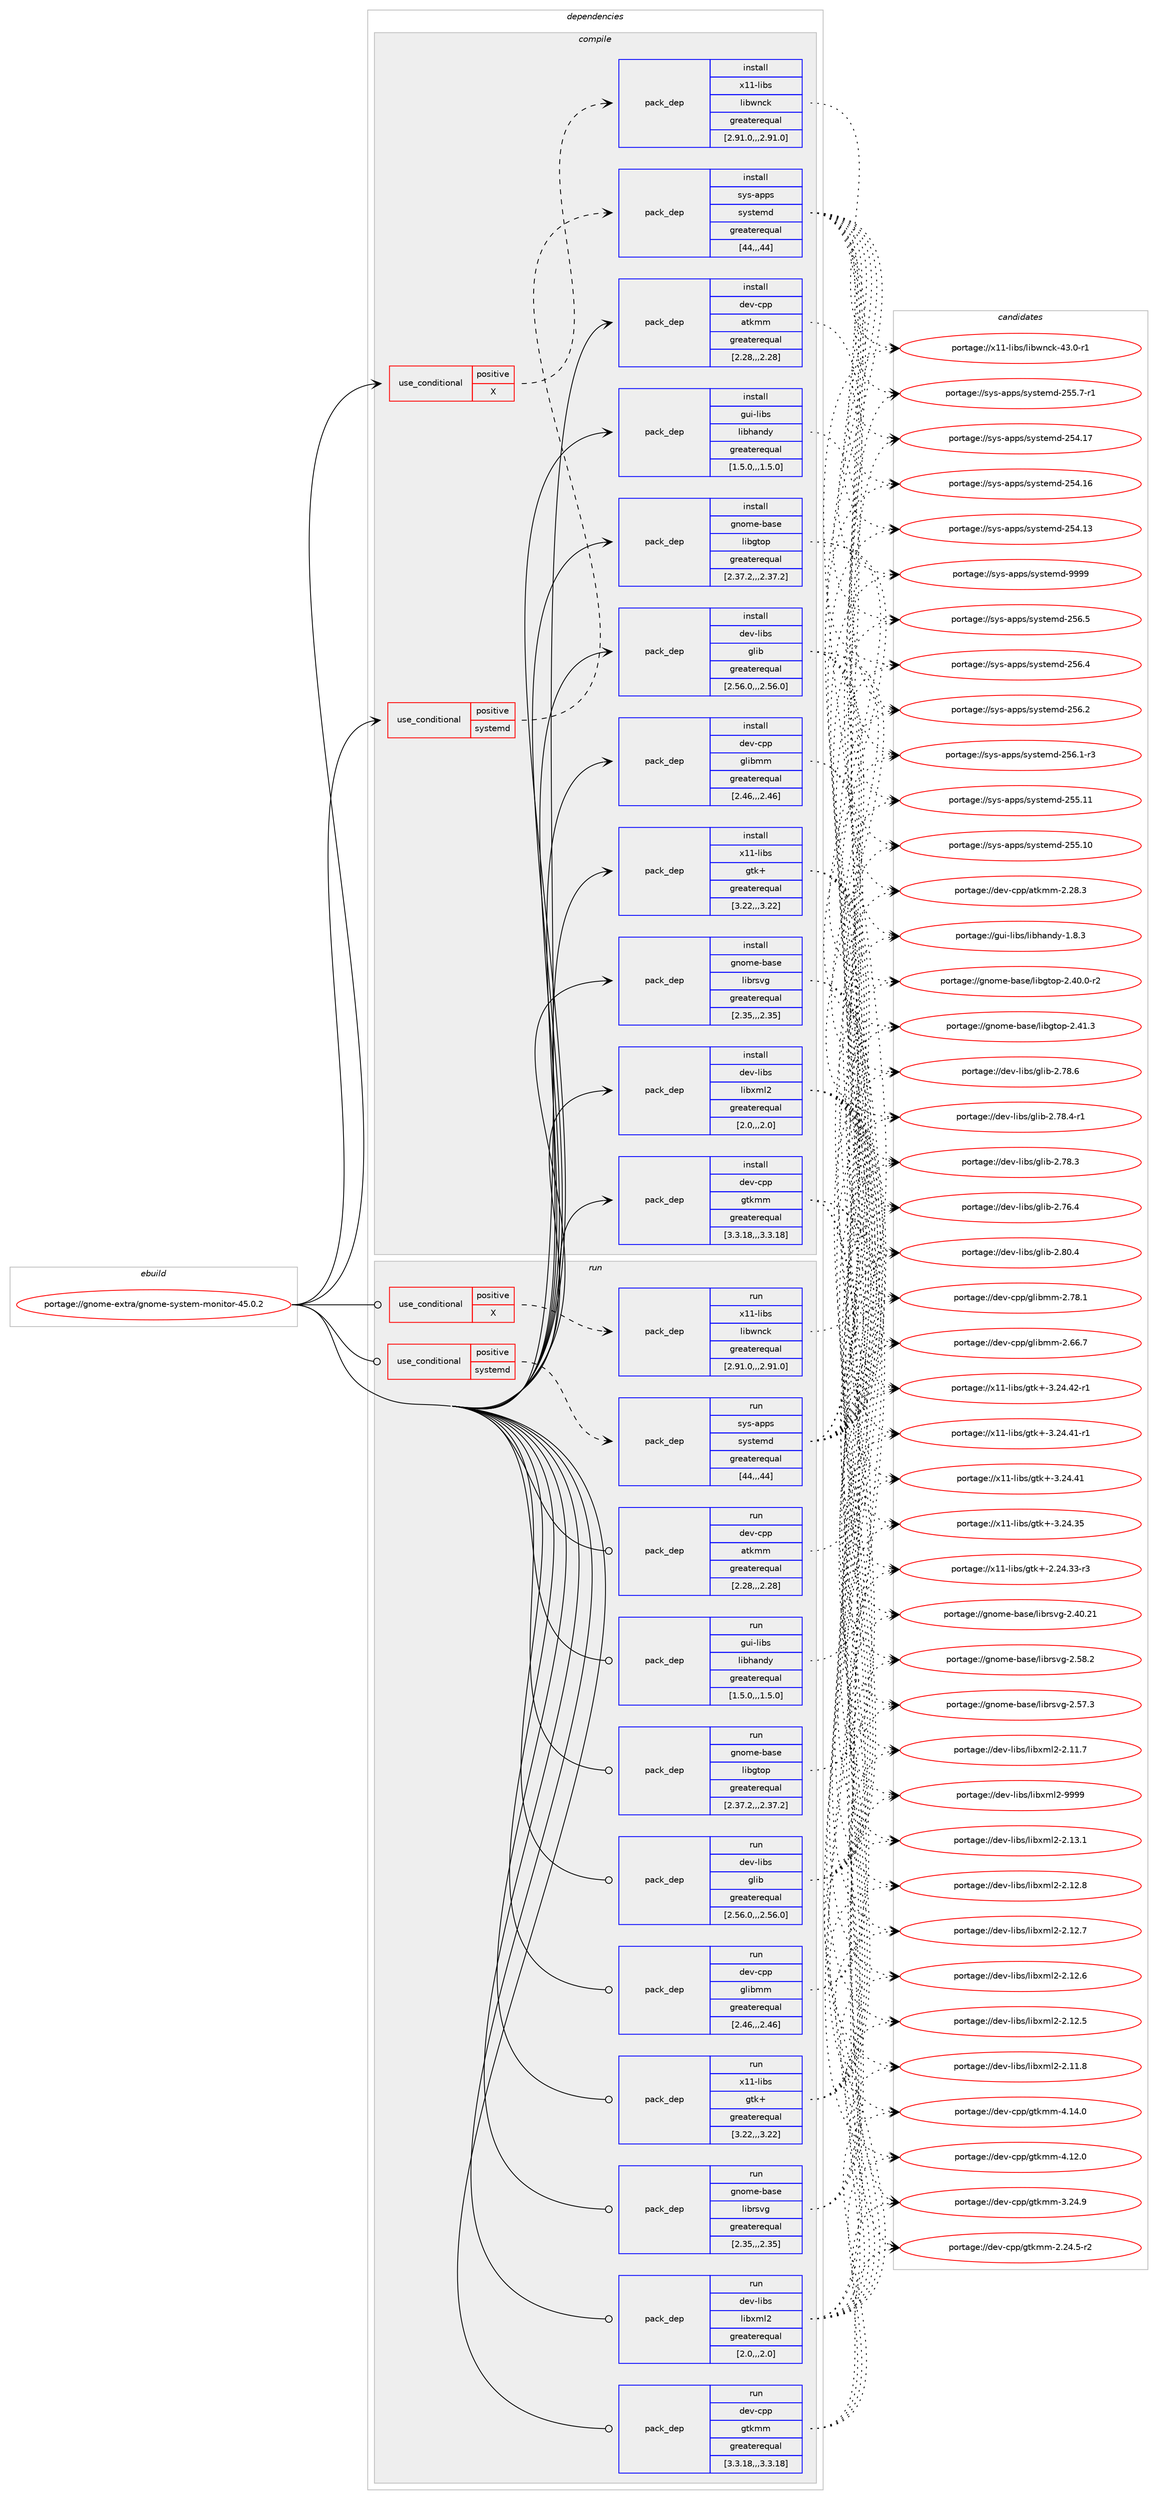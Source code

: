 digraph prolog {

# *************
# Graph options
# *************

newrank=true;
concentrate=true;
compound=true;
graph [rankdir=LR,fontname=Helvetica,fontsize=10,ranksep=1.5];#, ranksep=2.5, nodesep=0.2];
edge  [arrowhead=vee];
node  [fontname=Helvetica,fontsize=10];

# **********
# The ebuild
# **********

subgraph cluster_leftcol {
color=gray;
label=<<i>ebuild</i>>;
id [label="portage://gnome-extra/gnome-system-monitor-45.0.2", color=red, width=4, href="../gnome-extra/gnome-system-monitor-45.0.2.svg"];
}

# ****************
# The dependencies
# ****************

subgraph cluster_midcol {
color=gray;
label=<<i>dependencies</i>>;
subgraph cluster_compile {
fillcolor="#eeeeee";
style=filled;
label=<<i>compile</i>>;
subgraph cond197338 {
dependency737874 [label=<<TABLE BORDER="0" CELLBORDER="1" CELLSPACING="0" CELLPADDING="4"><TR><TD ROWSPAN="3" CELLPADDING="10">use_conditional</TD></TR><TR><TD>positive</TD></TR><TR><TD>X</TD></TR></TABLE>>, shape=none, color=red];
subgraph pack535416 {
dependency737875 [label=<<TABLE BORDER="0" CELLBORDER="1" CELLSPACING="0" CELLPADDING="4" WIDTH="220"><TR><TD ROWSPAN="6" CELLPADDING="30">pack_dep</TD></TR><TR><TD WIDTH="110">install</TD></TR><TR><TD>x11-libs</TD></TR><TR><TD>libwnck</TD></TR><TR><TD>greaterequal</TD></TR><TR><TD>[2.91.0,,,2.91.0]</TD></TR></TABLE>>, shape=none, color=blue];
}
dependency737874:e -> dependency737875:w [weight=20,style="dashed",arrowhead="vee"];
}
id:e -> dependency737874:w [weight=20,style="solid",arrowhead="vee"];
subgraph cond197339 {
dependency737876 [label=<<TABLE BORDER="0" CELLBORDER="1" CELLSPACING="0" CELLPADDING="4"><TR><TD ROWSPAN="3" CELLPADDING="10">use_conditional</TD></TR><TR><TD>positive</TD></TR><TR><TD>systemd</TD></TR></TABLE>>, shape=none, color=red];
subgraph pack535417 {
dependency737877 [label=<<TABLE BORDER="0" CELLBORDER="1" CELLSPACING="0" CELLPADDING="4" WIDTH="220"><TR><TD ROWSPAN="6" CELLPADDING="30">pack_dep</TD></TR><TR><TD WIDTH="110">install</TD></TR><TR><TD>sys-apps</TD></TR><TR><TD>systemd</TD></TR><TR><TD>greaterequal</TD></TR><TR><TD>[44,,,44]</TD></TR></TABLE>>, shape=none, color=blue];
}
dependency737876:e -> dependency737877:w [weight=20,style="dashed",arrowhead="vee"];
}
id:e -> dependency737876:w [weight=20,style="solid",arrowhead="vee"];
subgraph pack535418 {
dependency737878 [label=<<TABLE BORDER="0" CELLBORDER="1" CELLSPACING="0" CELLPADDING="4" WIDTH="220"><TR><TD ROWSPAN="6" CELLPADDING="30">pack_dep</TD></TR><TR><TD WIDTH="110">install</TD></TR><TR><TD>dev-cpp</TD></TR><TR><TD>atkmm</TD></TR><TR><TD>greaterequal</TD></TR><TR><TD>[2.28,,,2.28]</TD></TR></TABLE>>, shape=none, color=blue];
}
id:e -> dependency737878:w [weight=20,style="solid",arrowhead="vee"];
subgraph pack535419 {
dependency737879 [label=<<TABLE BORDER="0" CELLBORDER="1" CELLSPACING="0" CELLPADDING="4" WIDTH="220"><TR><TD ROWSPAN="6" CELLPADDING="30">pack_dep</TD></TR><TR><TD WIDTH="110">install</TD></TR><TR><TD>dev-cpp</TD></TR><TR><TD>glibmm</TD></TR><TR><TD>greaterequal</TD></TR><TR><TD>[2.46,,,2.46]</TD></TR></TABLE>>, shape=none, color=blue];
}
id:e -> dependency737879:w [weight=20,style="solid",arrowhead="vee"];
subgraph pack535420 {
dependency737880 [label=<<TABLE BORDER="0" CELLBORDER="1" CELLSPACING="0" CELLPADDING="4" WIDTH="220"><TR><TD ROWSPAN="6" CELLPADDING="30">pack_dep</TD></TR><TR><TD WIDTH="110">install</TD></TR><TR><TD>dev-cpp</TD></TR><TR><TD>gtkmm</TD></TR><TR><TD>greaterequal</TD></TR><TR><TD>[3.3.18,,,3.3.18]</TD></TR></TABLE>>, shape=none, color=blue];
}
id:e -> dependency737880:w [weight=20,style="solid",arrowhead="vee"];
subgraph pack535421 {
dependency737881 [label=<<TABLE BORDER="0" CELLBORDER="1" CELLSPACING="0" CELLPADDING="4" WIDTH="220"><TR><TD ROWSPAN="6" CELLPADDING="30">pack_dep</TD></TR><TR><TD WIDTH="110">install</TD></TR><TR><TD>dev-libs</TD></TR><TR><TD>glib</TD></TR><TR><TD>greaterequal</TD></TR><TR><TD>[2.56.0,,,2.56.0]</TD></TR></TABLE>>, shape=none, color=blue];
}
id:e -> dependency737881:w [weight=20,style="solid",arrowhead="vee"];
subgraph pack535422 {
dependency737882 [label=<<TABLE BORDER="0" CELLBORDER="1" CELLSPACING="0" CELLPADDING="4" WIDTH="220"><TR><TD ROWSPAN="6" CELLPADDING="30">pack_dep</TD></TR><TR><TD WIDTH="110">install</TD></TR><TR><TD>dev-libs</TD></TR><TR><TD>libxml2</TD></TR><TR><TD>greaterequal</TD></TR><TR><TD>[2.0,,,2.0]</TD></TR></TABLE>>, shape=none, color=blue];
}
id:e -> dependency737882:w [weight=20,style="solid",arrowhead="vee"];
subgraph pack535423 {
dependency737883 [label=<<TABLE BORDER="0" CELLBORDER="1" CELLSPACING="0" CELLPADDING="4" WIDTH="220"><TR><TD ROWSPAN="6" CELLPADDING="30">pack_dep</TD></TR><TR><TD WIDTH="110">install</TD></TR><TR><TD>gnome-base</TD></TR><TR><TD>libgtop</TD></TR><TR><TD>greaterequal</TD></TR><TR><TD>[2.37.2,,,2.37.2]</TD></TR></TABLE>>, shape=none, color=blue];
}
id:e -> dependency737883:w [weight=20,style="solid",arrowhead="vee"];
subgraph pack535424 {
dependency737884 [label=<<TABLE BORDER="0" CELLBORDER="1" CELLSPACING="0" CELLPADDING="4" WIDTH="220"><TR><TD ROWSPAN="6" CELLPADDING="30">pack_dep</TD></TR><TR><TD WIDTH="110">install</TD></TR><TR><TD>gnome-base</TD></TR><TR><TD>librsvg</TD></TR><TR><TD>greaterequal</TD></TR><TR><TD>[2.35,,,2.35]</TD></TR></TABLE>>, shape=none, color=blue];
}
id:e -> dependency737884:w [weight=20,style="solid",arrowhead="vee"];
subgraph pack535425 {
dependency737885 [label=<<TABLE BORDER="0" CELLBORDER="1" CELLSPACING="0" CELLPADDING="4" WIDTH="220"><TR><TD ROWSPAN="6" CELLPADDING="30">pack_dep</TD></TR><TR><TD WIDTH="110">install</TD></TR><TR><TD>gui-libs</TD></TR><TR><TD>libhandy</TD></TR><TR><TD>greaterequal</TD></TR><TR><TD>[1.5.0,,,1.5.0]</TD></TR></TABLE>>, shape=none, color=blue];
}
id:e -> dependency737885:w [weight=20,style="solid",arrowhead="vee"];
subgraph pack535426 {
dependency737886 [label=<<TABLE BORDER="0" CELLBORDER="1" CELLSPACING="0" CELLPADDING="4" WIDTH="220"><TR><TD ROWSPAN="6" CELLPADDING="30">pack_dep</TD></TR><TR><TD WIDTH="110">install</TD></TR><TR><TD>x11-libs</TD></TR><TR><TD>gtk+</TD></TR><TR><TD>greaterequal</TD></TR><TR><TD>[3.22,,,3.22]</TD></TR></TABLE>>, shape=none, color=blue];
}
id:e -> dependency737886:w [weight=20,style="solid",arrowhead="vee"];
}
subgraph cluster_compileandrun {
fillcolor="#eeeeee";
style=filled;
label=<<i>compile and run</i>>;
}
subgraph cluster_run {
fillcolor="#eeeeee";
style=filled;
label=<<i>run</i>>;
subgraph cond197340 {
dependency737887 [label=<<TABLE BORDER="0" CELLBORDER="1" CELLSPACING="0" CELLPADDING="4"><TR><TD ROWSPAN="3" CELLPADDING="10">use_conditional</TD></TR><TR><TD>positive</TD></TR><TR><TD>X</TD></TR></TABLE>>, shape=none, color=red];
subgraph pack535427 {
dependency737888 [label=<<TABLE BORDER="0" CELLBORDER="1" CELLSPACING="0" CELLPADDING="4" WIDTH="220"><TR><TD ROWSPAN="6" CELLPADDING="30">pack_dep</TD></TR><TR><TD WIDTH="110">run</TD></TR><TR><TD>x11-libs</TD></TR><TR><TD>libwnck</TD></TR><TR><TD>greaterequal</TD></TR><TR><TD>[2.91.0,,,2.91.0]</TD></TR></TABLE>>, shape=none, color=blue];
}
dependency737887:e -> dependency737888:w [weight=20,style="dashed",arrowhead="vee"];
}
id:e -> dependency737887:w [weight=20,style="solid",arrowhead="odot"];
subgraph cond197341 {
dependency737889 [label=<<TABLE BORDER="0" CELLBORDER="1" CELLSPACING="0" CELLPADDING="4"><TR><TD ROWSPAN="3" CELLPADDING="10">use_conditional</TD></TR><TR><TD>positive</TD></TR><TR><TD>systemd</TD></TR></TABLE>>, shape=none, color=red];
subgraph pack535428 {
dependency737890 [label=<<TABLE BORDER="0" CELLBORDER="1" CELLSPACING="0" CELLPADDING="4" WIDTH="220"><TR><TD ROWSPAN="6" CELLPADDING="30">pack_dep</TD></TR><TR><TD WIDTH="110">run</TD></TR><TR><TD>sys-apps</TD></TR><TR><TD>systemd</TD></TR><TR><TD>greaterequal</TD></TR><TR><TD>[44,,,44]</TD></TR></TABLE>>, shape=none, color=blue];
}
dependency737889:e -> dependency737890:w [weight=20,style="dashed",arrowhead="vee"];
}
id:e -> dependency737889:w [weight=20,style="solid",arrowhead="odot"];
subgraph pack535429 {
dependency737891 [label=<<TABLE BORDER="0" CELLBORDER="1" CELLSPACING="0" CELLPADDING="4" WIDTH="220"><TR><TD ROWSPAN="6" CELLPADDING="30">pack_dep</TD></TR><TR><TD WIDTH="110">run</TD></TR><TR><TD>dev-cpp</TD></TR><TR><TD>atkmm</TD></TR><TR><TD>greaterequal</TD></TR><TR><TD>[2.28,,,2.28]</TD></TR></TABLE>>, shape=none, color=blue];
}
id:e -> dependency737891:w [weight=20,style="solid",arrowhead="odot"];
subgraph pack535430 {
dependency737892 [label=<<TABLE BORDER="0" CELLBORDER="1" CELLSPACING="0" CELLPADDING="4" WIDTH="220"><TR><TD ROWSPAN="6" CELLPADDING="30">pack_dep</TD></TR><TR><TD WIDTH="110">run</TD></TR><TR><TD>dev-cpp</TD></TR><TR><TD>glibmm</TD></TR><TR><TD>greaterequal</TD></TR><TR><TD>[2.46,,,2.46]</TD></TR></TABLE>>, shape=none, color=blue];
}
id:e -> dependency737892:w [weight=20,style="solid",arrowhead="odot"];
subgraph pack535431 {
dependency737893 [label=<<TABLE BORDER="0" CELLBORDER="1" CELLSPACING="0" CELLPADDING="4" WIDTH="220"><TR><TD ROWSPAN="6" CELLPADDING="30">pack_dep</TD></TR><TR><TD WIDTH="110">run</TD></TR><TR><TD>dev-cpp</TD></TR><TR><TD>gtkmm</TD></TR><TR><TD>greaterequal</TD></TR><TR><TD>[3.3.18,,,3.3.18]</TD></TR></TABLE>>, shape=none, color=blue];
}
id:e -> dependency737893:w [weight=20,style="solid",arrowhead="odot"];
subgraph pack535432 {
dependency737894 [label=<<TABLE BORDER="0" CELLBORDER="1" CELLSPACING="0" CELLPADDING="4" WIDTH="220"><TR><TD ROWSPAN="6" CELLPADDING="30">pack_dep</TD></TR><TR><TD WIDTH="110">run</TD></TR><TR><TD>dev-libs</TD></TR><TR><TD>glib</TD></TR><TR><TD>greaterequal</TD></TR><TR><TD>[2.56.0,,,2.56.0]</TD></TR></TABLE>>, shape=none, color=blue];
}
id:e -> dependency737894:w [weight=20,style="solid",arrowhead="odot"];
subgraph pack535433 {
dependency737895 [label=<<TABLE BORDER="0" CELLBORDER="1" CELLSPACING="0" CELLPADDING="4" WIDTH="220"><TR><TD ROWSPAN="6" CELLPADDING="30">pack_dep</TD></TR><TR><TD WIDTH="110">run</TD></TR><TR><TD>dev-libs</TD></TR><TR><TD>libxml2</TD></TR><TR><TD>greaterequal</TD></TR><TR><TD>[2.0,,,2.0]</TD></TR></TABLE>>, shape=none, color=blue];
}
id:e -> dependency737895:w [weight=20,style="solid",arrowhead="odot"];
subgraph pack535434 {
dependency737896 [label=<<TABLE BORDER="0" CELLBORDER="1" CELLSPACING="0" CELLPADDING="4" WIDTH="220"><TR><TD ROWSPAN="6" CELLPADDING="30">pack_dep</TD></TR><TR><TD WIDTH="110">run</TD></TR><TR><TD>gnome-base</TD></TR><TR><TD>libgtop</TD></TR><TR><TD>greaterequal</TD></TR><TR><TD>[2.37.2,,,2.37.2]</TD></TR></TABLE>>, shape=none, color=blue];
}
id:e -> dependency737896:w [weight=20,style="solid",arrowhead="odot"];
subgraph pack535435 {
dependency737897 [label=<<TABLE BORDER="0" CELLBORDER="1" CELLSPACING="0" CELLPADDING="4" WIDTH="220"><TR><TD ROWSPAN="6" CELLPADDING="30">pack_dep</TD></TR><TR><TD WIDTH="110">run</TD></TR><TR><TD>gnome-base</TD></TR><TR><TD>librsvg</TD></TR><TR><TD>greaterequal</TD></TR><TR><TD>[2.35,,,2.35]</TD></TR></TABLE>>, shape=none, color=blue];
}
id:e -> dependency737897:w [weight=20,style="solid",arrowhead="odot"];
subgraph pack535436 {
dependency737898 [label=<<TABLE BORDER="0" CELLBORDER="1" CELLSPACING="0" CELLPADDING="4" WIDTH="220"><TR><TD ROWSPAN="6" CELLPADDING="30">pack_dep</TD></TR><TR><TD WIDTH="110">run</TD></TR><TR><TD>gui-libs</TD></TR><TR><TD>libhandy</TD></TR><TR><TD>greaterequal</TD></TR><TR><TD>[1.5.0,,,1.5.0]</TD></TR></TABLE>>, shape=none, color=blue];
}
id:e -> dependency737898:w [weight=20,style="solid",arrowhead="odot"];
subgraph pack535437 {
dependency737899 [label=<<TABLE BORDER="0" CELLBORDER="1" CELLSPACING="0" CELLPADDING="4" WIDTH="220"><TR><TD ROWSPAN="6" CELLPADDING="30">pack_dep</TD></TR><TR><TD WIDTH="110">run</TD></TR><TR><TD>x11-libs</TD></TR><TR><TD>gtk+</TD></TR><TR><TD>greaterequal</TD></TR><TR><TD>[3.22,,,3.22]</TD></TR></TABLE>>, shape=none, color=blue];
}
id:e -> dependency737899:w [weight=20,style="solid",arrowhead="odot"];
}
}

# **************
# The candidates
# **************

subgraph cluster_choices {
rank=same;
color=gray;
label=<<i>candidates</i>>;

subgraph choice535416 {
color=black;
nodesep=1;
choice1204949451081059811547108105981191109910745525146484511449 [label="portage://x11-libs/libwnck-43.0-r1", color=red, width=4,href="../x11-libs/libwnck-43.0-r1.svg"];
dependency737875:e -> choice1204949451081059811547108105981191109910745525146484511449:w [style=dotted,weight="100"];
}
subgraph choice535417 {
color=black;
nodesep=1;
choice1151211154597112112115471151211151161011091004557575757 [label="portage://sys-apps/systemd-9999", color=red, width=4,href="../sys-apps/systemd-9999.svg"];
choice115121115459711211211547115121115116101109100455053544653 [label="portage://sys-apps/systemd-256.5", color=red, width=4,href="../sys-apps/systemd-256.5.svg"];
choice115121115459711211211547115121115116101109100455053544652 [label="portage://sys-apps/systemd-256.4", color=red, width=4,href="../sys-apps/systemd-256.4.svg"];
choice115121115459711211211547115121115116101109100455053544650 [label="portage://sys-apps/systemd-256.2", color=red, width=4,href="../sys-apps/systemd-256.2.svg"];
choice1151211154597112112115471151211151161011091004550535446494511451 [label="portage://sys-apps/systemd-256.1-r3", color=red, width=4,href="../sys-apps/systemd-256.1-r3.svg"];
choice11512111545971121121154711512111511610110910045505353464949 [label="portage://sys-apps/systemd-255.11", color=red, width=4,href="../sys-apps/systemd-255.11.svg"];
choice11512111545971121121154711512111511610110910045505353464948 [label="portage://sys-apps/systemd-255.10", color=red, width=4,href="../sys-apps/systemd-255.10.svg"];
choice1151211154597112112115471151211151161011091004550535346554511449 [label="portage://sys-apps/systemd-255.7-r1", color=red, width=4,href="../sys-apps/systemd-255.7-r1.svg"];
choice11512111545971121121154711512111511610110910045505352464955 [label="portage://sys-apps/systemd-254.17", color=red, width=4,href="../sys-apps/systemd-254.17.svg"];
choice11512111545971121121154711512111511610110910045505352464954 [label="portage://sys-apps/systemd-254.16", color=red, width=4,href="../sys-apps/systemd-254.16.svg"];
choice11512111545971121121154711512111511610110910045505352464951 [label="portage://sys-apps/systemd-254.13", color=red, width=4,href="../sys-apps/systemd-254.13.svg"];
dependency737877:e -> choice1151211154597112112115471151211151161011091004557575757:w [style=dotted,weight="100"];
dependency737877:e -> choice115121115459711211211547115121115116101109100455053544653:w [style=dotted,weight="100"];
dependency737877:e -> choice115121115459711211211547115121115116101109100455053544652:w [style=dotted,weight="100"];
dependency737877:e -> choice115121115459711211211547115121115116101109100455053544650:w [style=dotted,weight="100"];
dependency737877:e -> choice1151211154597112112115471151211151161011091004550535446494511451:w [style=dotted,weight="100"];
dependency737877:e -> choice11512111545971121121154711512111511610110910045505353464949:w [style=dotted,weight="100"];
dependency737877:e -> choice11512111545971121121154711512111511610110910045505353464948:w [style=dotted,weight="100"];
dependency737877:e -> choice1151211154597112112115471151211151161011091004550535346554511449:w [style=dotted,weight="100"];
dependency737877:e -> choice11512111545971121121154711512111511610110910045505352464955:w [style=dotted,weight="100"];
dependency737877:e -> choice11512111545971121121154711512111511610110910045505352464954:w [style=dotted,weight="100"];
dependency737877:e -> choice11512111545971121121154711512111511610110910045505352464951:w [style=dotted,weight="100"];
}
subgraph choice535418 {
color=black;
nodesep=1;
choice1001011184599112112479711610710910945504650564651 [label="portage://dev-cpp/atkmm-2.28.3", color=red, width=4,href="../dev-cpp/atkmm-2.28.3.svg"];
dependency737878:e -> choice1001011184599112112479711610710910945504650564651:w [style=dotted,weight="100"];
}
subgraph choice535419 {
color=black;
nodesep=1;
choice1001011184599112112471031081059810910945504655564649 [label="portage://dev-cpp/glibmm-2.78.1", color=red, width=4,href="../dev-cpp/glibmm-2.78.1.svg"];
choice1001011184599112112471031081059810910945504654544655 [label="portage://dev-cpp/glibmm-2.66.7", color=red, width=4,href="../dev-cpp/glibmm-2.66.7.svg"];
dependency737879:e -> choice1001011184599112112471031081059810910945504655564649:w [style=dotted,weight="100"];
dependency737879:e -> choice1001011184599112112471031081059810910945504654544655:w [style=dotted,weight="100"];
}
subgraph choice535420 {
color=black;
nodesep=1;
choice10010111845991121124710311610710910945524649524648 [label="portage://dev-cpp/gtkmm-4.14.0", color=red, width=4,href="../dev-cpp/gtkmm-4.14.0.svg"];
choice10010111845991121124710311610710910945524649504648 [label="portage://dev-cpp/gtkmm-4.12.0", color=red, width=4,href="../dev-cpp/gtkmm-4.12.0.svg"];
choice10010111845991121124710311610710910945514650524657 [label="portage://dev-cpp/gtkmm-3.24.9", color=red, width=4,href="../dev-cpp/gtkmm-3.24.9.svg"];
choice100101118459911211247103116107109109455046505246534511450 [label="portage://dev-cpp/gtkmm-2.24.5-r2", color=red, width=4,href="../dev-cpp/gtkmm-2.24.5-r2.svg"];
dependency737880:e -> choice10010111845991121124710311610710910945524649524648:w [style=dotted,weight="100"];
dependency737880:e -> choice10010111845991121124710311610710910945524649504648:w [style=dotted,weight="100"];
dependency737880:e -> choice10010111845991121124710311610710910945514650524657:w [style=dotted,weight="100"];
dependency737880:e -> choice100101118459911211247103116107109109455046505246534511450:w [style=dotted,weight="100"];
}
subgraph choice535421 {
color=black;
nodesep=1;
choice1001011184510810598115471031081059845504656484652 [label="portage://dev-libs/glib-2.80.4", color=red, width=4,href="../dev-libs/glib-2.80.4.svg"];
choice1001011184510810598115471031081059845504655564654 [label="portage://dev-libs/glib-2.78.6", color=red, width=4,href="../dev-libs/glib-2.78.6.svg"];
choice10010111845108105981154710310810598455046555646524511449 [label="portage://dev-libs/glib-2.78.4-r1", color=red, width=4,href="../dev-libs/glib-2.78.4-r1.svg"];
choice1001011184510810598115471031081059845504655564651 [label="portage://dev-libs/glib-2.78.3", color=red, width=4,href="../dev-libs/glib-2.78.3.svg"];
choice1001011184510810598115471031081059845504655544652 [label="portage://dev-libs/glib-2.76.4", color=red, width=4,href="../dev-libs/glib-2.76.4.svg"];
dependency737881:e -> choice1001011184510810598115471031081059845504656484652:w [style=dotted,weight="100"];
dependency737881:e -> choice1001011184510810598115471031081059845504655564654:w [style=dotted,weight="100"];
dependency737881:e -> choice10010111845108105981154710310810598455046555646524511449:w [style=dotted,weight="100"];
dependency737881:e -> choice1001011184510810598115471031081059845504655564651:w [style=dotted,weight="100"];
dependency737881:e -> choice1001011184510810598115471031081059845504655544652:w [style=dotted,weight="100"];
}
subgraph choice535422 {
color=black;
nodesep=1;
choice10010111845108105981154710810598120109108504557575757 [label="portage://dev-libs/libxml2-9999", color=red, width=4,href="../dev-libs/libxml2-9999.svg"];
choice100101118451081059811547108105981201091085045504649514649 [label="portage://dev-libs/libxml2-2.13.1", color=red, width=4,href="../dev-libs/libxml2-2.13.1.svg"];
choice100101118451081059811547108105981201091085045504649504656 [label="portage://dev-libs/libxml2-2.12.8", color=red, width=4,href="../dev-libs/libxml2-2.12.8.svg"];
choice100101118451081059811547108105981201091085045504649504655 [label="portage://dev-libs/libxml2-2.12.7", color=red, width=4,href="../dev-libs/libxml2-2.12.7.svg"];
choice100101118451081059811547108105981201091085045504649504654 [label="portage://dev-libs/libxml2-2.12.6", color=red, width=4,href="../dev-libs/libxml2-2.12.6.svg"];
choice100101118451081059811547108105981201091085045504649504653 [label="portage://dev-libs/libxml2-2.12.5", color=red, width=4,href="../dev-libs/libxml2-2.12.5.svg"];
choice100101118451081059811547108105981201091085045504649494656 [label="portage://dev-libs/libxml2-2.11.8", color=red, width=4,href="../dev-libs/libxml2-2.11.8.svg"];
choice100101118451081059811547108105981201091085045504649494655 [label="portage://dev-libs/libxml2-2.11.7", color=red, width=4,href="../dev-libs/libxml2-2.11.7.svg"];
dependency737882:e -> choice10010111845108105981154710810598120109108504557575757:w [style=dotted,weight="100"];
dependency737882:e -> choice100101118451081059811547108105981201091085045504649514649:w [style=dotted,weight="100"];
dependency737882:e -> choice100101118451081059811547108105981201091085045504649504656:w [style=dotted,weight="100"];
dependency737882:e -> choice100101118451081059811547108105981201091085045504649504655:w [style=dotted,weight="100"];
dependency737882:e -> choice100101118451081059811547108105981201091085045504649504654:w [style=dotted,weight="100"];
dependency737882:e -> choice100101118451081059811547108105981201091085045504649504653:w [style=dotted,weight="100"];
dependency737882:e -> choice100101118451081059811547108105981201091085045504649494656:w [style=dotted,weight="100"];
dependency737882:e -> choice100101118451081059811547108105981201091085045504649494655:w [style=dotted,weight="100"];
}
subgraph choice535423 {
color=black;
nodesep=1;
choice103110111109101459897115101471081059810311611111245504652494651 [label="portage://gnome-base/libgtop-2.41.3", color=red, width=4,href="../gnome-base/libgtop-2.41.3.svg"];
choice1031101111091014598971151014710810598103116111112455046524846484511450 [label="portage://gnome-base/libgtop-2.40.0-r2", color=red, width=4,href="../gnome-base/libgtop-2.40.0-r2.svg"];
dependency737883:e -> choice103110111109101459897115101471081059810311611111245504652494651:w [style=dotted,weight="100"];
dependency737883:e -> choice1031101111091014598971151014710810598103116111112455046524846484511450:w [style=dotted,weight="100"];
}
subgraph choice535424 {
color=black;
nodesep=1;
choice103110111109101459897115101471081059811411511810345504653564650 [label="portage://gnome-base/librsvg-2.58.2", color=red, width=4,href="../gnome-base/librsvg-2.58.2.svg"];
choice103110111109101459897115101471081059811411511810345504653554651 [label="portage://gnome-base/librsvg-2.57.3", color=red, width=4,href="../gnome-base/librsvg-2.57.3.svg"];
choice10311011110910145989711510147108105981141151181034550465248465049 [label="portage://gnome-base/librsvg-2.40.21", color=red, width=4,href="../gnome-base/librsvg-2.40.21.svg"];
dependency737884:e -> choice103110111109101459897115101471081059811411511810345504653564650:w [style=dotted,weight="100"];
dependency737884:e -> choice103110111109101459897115101471081059811411511810345504653554651:w [style=dotted,weight="100"];
dependency737884:e -> choice10311011110910145989711510147108105981141151181034550465248465049:w [style=dotted,weight="100"];
}
subgraph choice535425 {
color=black;
nodesep=1;
choice1031171054510810598115471081059810497110100121454946564651 [label="portage://gui-libs/libhandy-1.8.3", color=red, width=4,href="../gui-libs/libhandy-1.8.3.svg"];
dependency737885:e -> choice1031171054510810598115471081059810497110100121454946564651:w [style=dotted,weight="100"];
}
subgraph choice535426 {
color=black;
nodesep=1;
choice12049494510810598115471031161074345514650524652504511449 [label="portage://x11-libs/gtk+-3.24.42-r1", color=red, width=4,href="../x11-libs/gtk+-3.24.42-r1.svg"];
choice12049494510810598115471031161074345514650524652494511449 [label="portage://x11-libs/gtk+-3.24.41-r1", color=red, width=4,href="../x11-libs/gtk+-3.24.41-r1.svg"];
choice1204949451081059811547103116107434551465052465249 [label="portage://x11-libs/gtk+-3.24.41", color=red, width=4,href="../x11-libs/gtk+-3.24.41.svg"];
choice1204949451081059811547103116107434551465052465153 [label="portage://x11-libs/gtk+-3.24.35", color=red, width=4,href="../x11-libs/gtk+-3.24.35.svg"];
choice12049494510810598115471031161074345504650524651514511451 [label="portage://x11-libs/gtk+-2.24.33-r3", color=red, width=4,href="../x11-libs/gtk+-2.24.33-r3.svg"];
dependency737886:e -> choice12049494510810598115471031161074345514650524652504511449:w [style=dotted,weight="100"];
dependency737886:e -> choice12049494510810598115471031161074345514650524652494511449:w [style=dotted,weight="100"];
dependency737886:e -> choice1204949451081059811547103116107434551465052465249:w [style=dotted,weight="100"];
dependency737886:e -> choice1204949451081059811547103116107434551465052465153:w [style=dotted,weight="100"];
dependency737886:e -> choice12049494510810598115471031161074345504650524651514511451:w [style=dotted,weight="100"];
}
subgraph choice535427 {
color=black;
nodesep=1;
choice1204949451081059811547108105981191109910745525146484511449 [label="portage://x11-libs/libwnck-43.0-r1", color=red, width=4,href="../x11-libs/libwnck-43.0-r1.svg"];
dependency737888:e -> choice1204949451081059811547108105981191109910745525146484511449:w [style=dotted,weight="100"];
}
subgraph choice535428 {
color=black;
nodesep=1;
choice1151211154597112112115471151211151161011091004557575757 [label="portage://sys-apps/systemd-9999", color=red, width=4,href="../sys-apps/systemd-9999.svg"];
choice115121115459711211211547115121115116101109100455053544653 [label="portage://sys-apps/systemd-256.5", color=red, width=4,href="../sys-apps/systemd-256.5.svg"];
choice115121115459711211211547115121115116101109100455053544652 [label="portage://sys-apps/systemd-256.4", color=red, width=4,href="../sys-apps/systemd-256.4.svg"];
choice115121115459711211211547115121115116101109100455053544650 [label="portage://sys-apps/systemd-256.2", color=red, width=4,href="../sys-apps/systemd-256.2.svg"];
choice1151211154597112112115471151211151161011091004550535446494511451 [label="portage://sys-apps/systemd-256.1-r3", color=red, width=4,href="../sys-apps/systemd-256.1-r3.svg"];
choice11512111545971121121154711512111511610110910045505353464949 [label="portage://sys-apps/systemd-255.11", color=red, width=4,href="../sys-apps/systemd-255.11.svg"];
choice11512111545971121121154711512111511610110910045505353464948 [label="portage://sys-apps/systemd-255.10", color=red, width=4,href="../sys-apps/systemd-255.10.svg"];
choice1151211154597112112115471151211151161011091004550535346554511449 [label="portage://sys-apps/systemd-255.7-r1", color=red, width=4,href="../sys-apps/systemd-255.7-r1.svg"];
choice11512111545971121121154711512111511610110910045505352464955 [label="portage://sys-apps/systemd-254.17", color=red, width=4,href="../sys-apps/systemd-254.17.svg"];
choice11512111545971121121154711512111511610110910045505352464954 [label="portage://sys-apps/systemd-254.16", color=red, width=4,href="../sys-apps/systemd-254.16.svg"];
choice11512111545971121121154711512111511610110910045505352464951 [label="portage://sys-apps/systemd-254.13", color=red, width=4,href="../sys-apps/systemd-254.13.svg"];
dependency737890:e -> choice1151211154597112112115471151211151161011091004557575757:w [style=dotted,weight="100"];
dependency737890:e -> choice115121115459711211211547115121115116101109100455053544653:w [style=dotted,weight="100"];
dependency737890:e -> choice115121115459711211211547115121115116101109100455053544652:w [style=dotted,weight="100"];
dependency737890:e -> choice115121115459711211211547115121115116101109100455053544650:w [style=dotted,weight="100"];
dependency737890:e -> choice1151211154597112112115471151211151161011091004550535446494511451:w [style=dotted,weight="100"];
dependency737890:e -> choice11512111545971121121154711512111511610110910045505353464949:w [style=dotted,weight="100"];
dependency737890:e -> choice11512111545971121121154711512111511610110910045505353464948:w [style=dotted,weight="100"];
dependency737890:e -> choice1151211154597112112115471151211151161011091004550535346554511449:w [style=dotted,weight="100"];
dependency737890:e -> choice11512111545971121121154711512111511610110910045505352464955:w [style=dotted,weight="100"];
dependency737890:e -> choice11512111545971121121154711512111511610110910045505352464954:w [style=dotted,weight="100"];
dependency737890:e -> choice11512111545971121121154711512111511610110910045505352464951:w [style=dotted,weight="100"];
}
subgraph choice535429 {
color=black;
nodesep=1;
choice1001011184599112112479711610710910945504650564651 [label="portage://dev-cpp/atkmm-2.28.3", color=red, width=4,href="../dev-cpp/atkmm-2.28.3.svg"];
dependency737891:e -> choice1001011184599112112479711610710910945504650564651:w [style=dotted,weight="100"];
}
subgraph choice535430 {
color=black;
nodesep=1;
choice1001011184599112112471031081059810910945504655564649 [label="portage://dev-cpp/glibmm-2.78.1", color=red, width=4,href="../dev-cpp/glibmm-2.78.1.svg"];
choice1001011184599112112471031081059810910945504654544655 [label="portage://dev-cpp/glibmm-2.66.7", color=red, width=4,href="../dev-cpp/glibmm-2.66.7.svg"];
dependency737892:e -> choice1001011184599112112471031081059810910945504655564649:w [style=dotted,weight="100"];
dependency737892:e -> choice1001011184599112112471031081059810910945504654544655:w [style=dotted,weight="100"];
}
subgraph choice535431 {
color=black;
nodesep=1;
choice10010111845991121124710311610710910945524649524648 [label="portage://dev-cpp/gtkmm-4.14.0", color=red, width=4,href="../dev-cpp/gtkmm-4.14.0.svg"];
choice10010111845991121124710311610710910945524649504648 [label="portage://dev-cpp/gtkmm-4.12.0", color=red, width=4,href="../dev-cpp/gtkmm-4.12.0.svg"];
choice10010111845991121124710311610710910945514650524657 [label="portage://dev-cpp/gtkmm-3.24.9", color=red, width=4,href="../dev-cpp/gtkmm-3.24.9.svg"];
choice100101118459911211247103116107109109455046505246534511450 [label="portage://dev-cpp/gtkmm-2.24.5-r2", color=red, width=4,href="../dev-cpp/gtkmm-2.24.5-r2.svg"];
dependency737893:e -> choice10010111845991121124710311610710910945524649524648:w [style=dotted,weight="100"];
dependency737893:e -> choice10010111845991121124710311610710910945524649504648:w [style=dotted,weight="100"];
dependency737893:e -> choice10010111845991121124710311610710910945514650524657:w [style=dotted,weight="100"];
dependency737893:e -> choice100101118459911211247103116107109109455046505246534511450:w [style=dotted,weight="100"];
}
subgraph choice535432 {
color=black;
nodesep=1;
choice1001011184510810598115471031081059845504656484652 [label="portage://dev-libs/glib-2.80.4", color=red, width=4,href="../dev-libs/glib-2.80.4.svg"];
choice1001011184510810598115471031081059845504655564654 [label="portage://dev-libs/glib-2.78.6", color=red, width=4,href="../dev-libs/glib-2.78.6.svg"];
choice10010111845108105981154710310810598455046555646524511449 [label="portage://dev-libs/glib-2.78.4-r1", color=red, width=4,href="../dev-libs/glib-2.78.4-r1.svg"];
choice1001011184510810598115471031081059845504655564651 [label="portage://dev-libs/glib-2.78.3", color=red, width=4,href="../dev-libs/glib-2.78.3.svg"];
choice1001011184510810598115471031081059845504655544652 [label="portage://dev-libs/glib-2.76.4", color=red, width=4,href="../dev-libs/glib-2.76.4.svg"];
dependency737894:e -> choice1001011184510810598115471031081059845504656484652:w [style=dotted,weight="100"];
dependency737894:e -> choice1001011184510810598115471031081059845504655564654:w [style=dotted,weight="100"];
dependency737894:e -> choice10010111845108105981154710310810598455046555646524511449:w [style=dotted,weight="100"];
dependency737894:e -> choice1001011184510810598115471031081059845504655564651:w [style=dotted,weight="100"];
dependency737894:e -> choice1001011184510810598115471031081059845504655544652:w [style=dotted,weight="100"];
}
subgraph choice535433 {
color=black;
nodesep=1;
choice10010111845108105981154710810598120109108504557575757 [label="portage://dev-libs/libxml2-9999", color=red, width=4,href="../dev-libs/libxml2-9999.svg"];
choice100101118451081059811547108105981201091085045504649514649 [label="portage://dev-libs/libxml2-2.13.1", color=red, width=4,href="../dev-libs/libxml2-2.13.1.svg"];
choice100101118451081059811547108105981201091085045504649504656 [label="portage://dev-libs/libxml2-2.12.8", color=red, width=4,href="../dev-libs/libxml2-2.12.8.svg"];
choice100101118451081059811547108105981201091085045504649504655 [label="portage://dev-libs/libxml2-2.12.7", color=red, width=4,href="../dev-libs/libxml2-2.12.7.svg"];
choice100101118451081059811547108105981201091085045504649504654 [label="portage://dev-libs/libxml2-2.12.6", color=red, width=4,href="../dev-libs/libxml2-2.12.6.svg"];
choice100101118451081059811547108105981201091085045504649504653 [label="portage://dev-libs/libxml2-2.12.5", color=red, width=4,href="../dev-libs/libxml2-2.12.5.svg"];
choice100101118451081059811547108105981201091085045504649494656 [label="portage://dev-libs/libxml2-2.11.8", color=red, width=4,href="../dev-libs/libxml2-2.11.8.svg"];
choice100101118451081059811547108105981201091085045504649494655 [label="portage://dev-libs/libxml2-2.11.7", color=red, width=4,href="../dev-libs/libxml2-2.11.7.svg"];
dependency737895:e -> choice10010111845108105981154710810598120109108504557575757:w [style=dotted,weight="100"];
dependency737895:e -> choice100101118451081059811547108105981201091085045504649514649:w [style=dotted,weight="100"];
dependency737895:e -> choice100101118451081059811547108105981201091085045504649504656:w [style=dotted,weight="100"];
dependency737895:e -> choice100101118451081059811547108105981201091085045504649504655:w [style=dotted,weight="100"];
dependency737895:e -> choice100101118451081059811547108105981201091085045504649504654:w [style=dotted,weight="100"];
dependency737895:e -> choice100101118451081059811547108105981201091085045504649504653:w [style=dotted,weight="100"];
dependency737895:e -> choice100101118451081059811547108105981201091085045504649494656:w [style=dotted,weight="100"];
dependency737895:e -> choice100101118451081059811547108105981201091085045504649494655:w [style=dotted,weight="100"];
}
subgraph choice535434 {
color=black;
nodesep=1;
choice103110111109101459897115101471081059810311611111245504652494651 [label="portage://gnome-base/libgtop-2.41.3", color=red, width=4,href="../gnome-base/libgtop-2.41.3.svg"];
choice1031101111091014598971151014710810598103116111112455046524846484511450 [label="portage://gnome-base/libgtop-2.40.0-r2", color=red, width=4,href="../gnome-base/libgtop-2.40.0-r2.svg"];
dependency737896:e -> choice103110111109101459897115101471081059810311611111245504652494651:w [style=dotted,weight="100"];
dependency737896:e -> choice1031101111091014598971151014710810598103116111112455046524846484511450:w [style=dotted,weight="100"];
}
subgraph choice535435 {
color=black;
nodesep=1;
choice103110111109101459897115101471081059811411511810345504653564650 [label="portage://gnome-base/librsvg-2.58.2", color=red, width=4,href="../gnome-base/librsvg-2.58.2.svg"];
choice103110111109101459897115101471081059811411511810345504653554651 [label="portage://gnome-base/librsvg-2.57.3", color=red, width=4,href="../gnome-base/librsvg-2.57.3.svg"];
choice10311011110910145989711510147108105981141151181034550465248465049 [label="portage://gnome-base/librsvg-2.40.21", color=red, width=4,href="../gnome-base/librsvg-2.40.21.svg"];
dependency737897:e -> choice103110111109101459897115101471081059811411511810345504653564650:w [style=dotted,weight="100"];
dependency737897:e -> choice103110111109101459897115101471081059811411511810345504653554651:w [style=dotted,weight="100"];
dependency737897:e -> choice10311011110910145989711510147108105981141151181034550465248465049:w [style=dotted,weight="100"];
}
subgraph choice535436 {
color=black;
nodesep=1;
choice1031171054510810598115471081059810497110100121454946564651 [label="portage://gui-libs/libhandy-1.8.3", color=red, width=4,href="../gui-libs/libhandy-1.8.3.svg"];
dependency737898:e -> choice1031171054510810598115471081059810497110100121454946564651:w [style=dotted,weight="100"];
}
subgraph choice535437 {
color=black;
nodesep=1;
choice12049494510810598115471031161074345514650524652504511449 [label="portage://x11-libs/gtk+-3.24.42-r1", color=red, width=4,href="../x11-libs/gtk+-3.24.42-r1.svg"];
choice12049494510810598115471031161074345514650524652494511449 [label="portage://x11-libs/gtk+-3.24.41-r1", color=red, width=4,href="../x11-libs/gtk+-3.24.41-r1.svg"];
choice1204949451081059811547103116107434551465052465249 [label="portage://x11-libs/gtk+-3.24.41", color=red, width=4,href="../x11-libs/gtk+-3.24.41.svg"];
choice1204949451081059811547103116107434551465052465153 [label="portage://x11-libs/gtk+-3.24.35", color=red, width=4,href="../x11-libs/gtk+-3.24.35.svg"];
choice12049494510810598115471031161074345504650524651514511451 [label="portage://x11-libs/gtk+-2.24.33-r3", color=red, width=4,href="../x11-libs/gtk+-2.24.33-r3.svg"];
dependency737899:e -> choice12049494510810598115471031161074345514650524652504511449:w [style=dotted,weight="100"];
dependency737899:e -> choice12049494510810598115471031161074345514650524652494511449:w [style=dotted,weight="100"];
dependency737899:e -> choice1204949451081059811547103116107434551465052465249:w [style=dotted,weight="100"];
dependency737899:e -> choice1204949451081059811547103116107434551465052465153:w [style=dotted,weight="100"];
dependency737899:e -> choice12049494510810598115471031161074345504650524651514511451:w [style=dotted,weight="100"];
}
}

}
